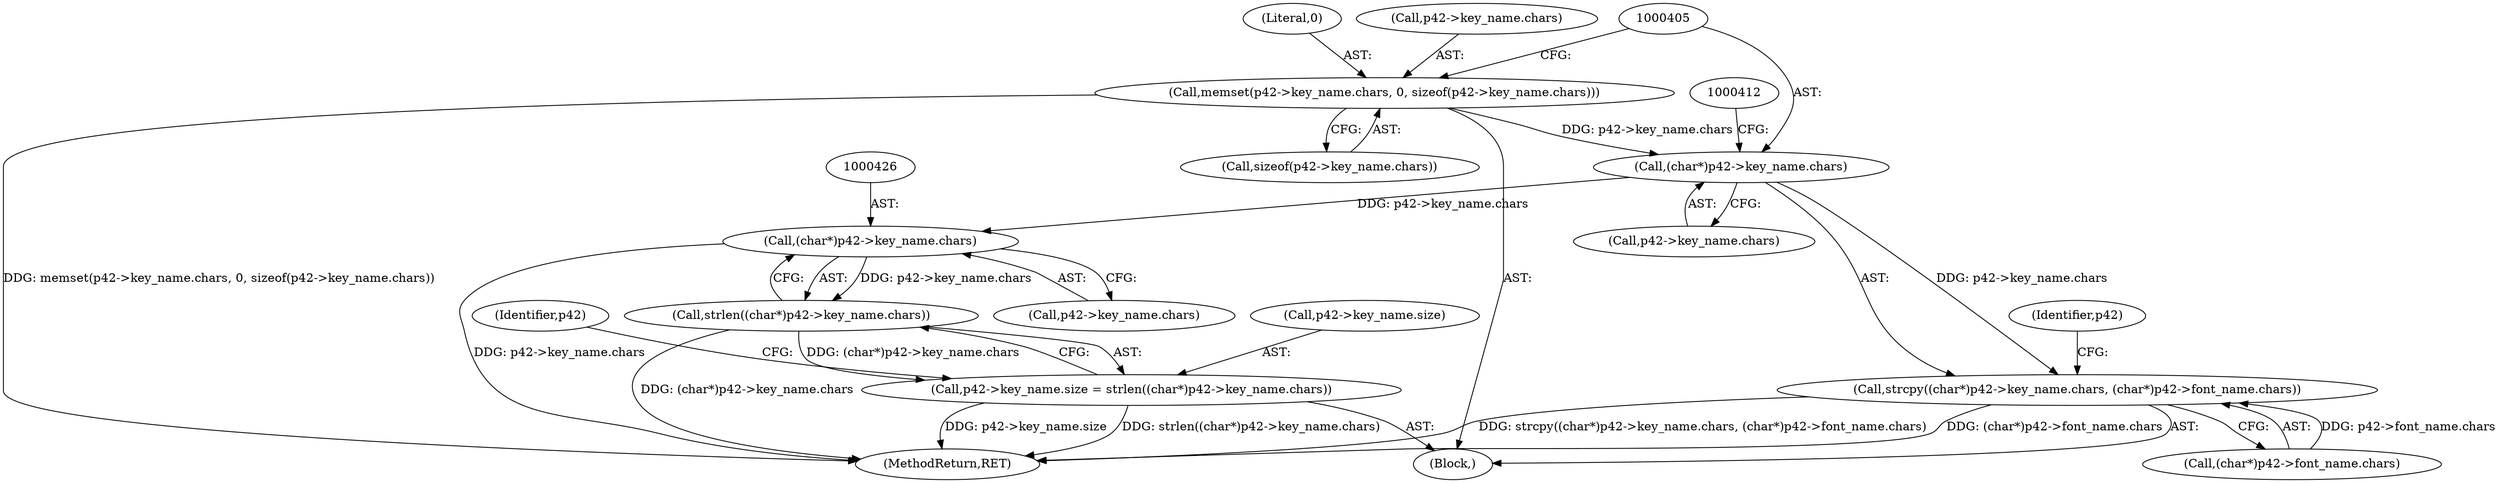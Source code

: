 digraph "0_ghostscript_3c2aebbedd37fab054e80f2e315de07d7e9b5bdb_0@API" {
"1000390" [label="(Call,memset(p42->key_name.chars, 0, sizeof(p42->key_name.chars)))"];
"1000404" [label="(Call,(char*)p42->key_name.chars)"];
"1000403" [label="(Call,strcpy((char*)p42->key_name.chars, (char*)p42->font_name.chars))"];
"1000425" [label="(Call,(char*)p42->key_name.chars)"];
"1000424" [label="(Call,strlen((char*)p42->key_name.chars))"];
"1000418" [label="(Call,p42->key_name.size = strlen((char*)p42->key_name.chars))"];
"1000404" [label="(Call,(char*)p42->key_name.chars)"];
"1000436" [label="(Identifier,p42)"];
"1000421" [label="(Identifier,p42)"];
"1000424" [label="(Call,strlen((char*)p42->key_name.chars))"];
"1000419" [label="(Call,p42->key_name.size)"];
"1000391" [label="(Call,p42->key_name.chars)"];
"1000397" [label="(Call,sizeof(p42->key_name.chars))"];
"1000396" [label="(Literal,0)"];
"1000403" [label="(Call,strcpy((char*)p42->key_name.chars, (char*)p42->font_name.chars))"];
"1000553" [label="(MethodReturn,RET)"];
"1000425" [label="(Call,(char*)p42->key_name.chars)"];
"1000411" [label="(Call,(char*)p42->font_name.chars)"];
"1000390" [label="(Call,memset(p42->key_name.chars, 0, sizeof(p42->key_name.chars)))"];
"1000140" [label="(Block,)"];
"1000427" [label="(Call,p42->key_name.chars)"];
"1000406" [label="(Call,p42->key_name.chars)"];
"1000418" [label="(Call,p42->key_name.size = strlen((char*)p42->key_name.chars))"];
"1000390" -> "1000140"  [label="AST: "];
"1000390" -> "1000397"  [label="CFG: "];
"1000391" -> "1000390"  [label="AST: "];
"1000396" -> "1000390"  [label="AST: "];
"1000397" -> "1000390"  [label="AST: "];
"1000405" -> "1000390"  [label="CFG: "];
"1000390" -> "1000553"  [label="DDG: memset(p42->key_name.chars, 0, sizeof(p42->key_name.chars))"];
"1000390" -> "1000404"  [label="DDG: p42->key_name.chars"];
"1000404" -> "1000403"  [label="AST: "];
"1000404" -> "1000406"  [label="CFG: "];
"1000405" -> "1000404"  [label="AST: "];
"1000406" -> "1000404"  [label="AST: "];
"1000412" -> "1000404"  [label="CFG: "];
"1000404" -> "1000403"  [label="DDG: p42->key_name.chars"];
"1000404" -> "1000425"  [label="DDG: p42->key_name.chars"];
"1000403" -> "1000140"  [label="AST: "];
"1000403" -> "1000411"  [label="CFG: "];
"1000411" -> "1000403"  [label="AST: "];
"1000421" -> "1000403"  [label="CFG: "];
"1000403" -> "1000553"  [label="DDG: (char*)p42->font_name.chars"];
"1000403" -> "1000553"  [label="DDG: strcpy((char*)p42->key_name.chars, (char*)p42->font_name.chars)"];
"1000411" -> "1000403"  [label="DDG: p42->font_name.chars"];
"1000425" -> "1000424"  [label="AST: "];
"1000425" -> "1000427"  [label="CFG: "];
"1000426" -> "1000425"  [label="AST: "];
"1000427" -> "1000425"  [label="AST: "];
"1000424" -> "1000425"  [label="CFG: "];
"1000425" -> "1000553"  [label="DDG: p42->key_name.chars"];
"1000425" -> "1000424"  [label="DDG: p42->key_name.chars"];
"1000424" -> "1000418"  [label="AST: "];
"1000418" -> "1000424"  [label="CFG: "];
"1000424" -> "1000553"  [label="DDG: (char*)p42->key_name.chars"];
"1000424" -> "1000418"  [label="DDG: (char*)p42->key_name.chars"];
"1000418" -> "1000140"  [label="AST: "];
"1000419" -> "1000418"  [label="AST: "];
"1000436" -> "1000418"  [label="CFG: "];
"1000418" -> "1000553"  [label="DDG: strlen((char*)p42->key_name.chars)"];
"1000418" -> "1000553"  [label="DDG: p42->key_name.size"];
}
